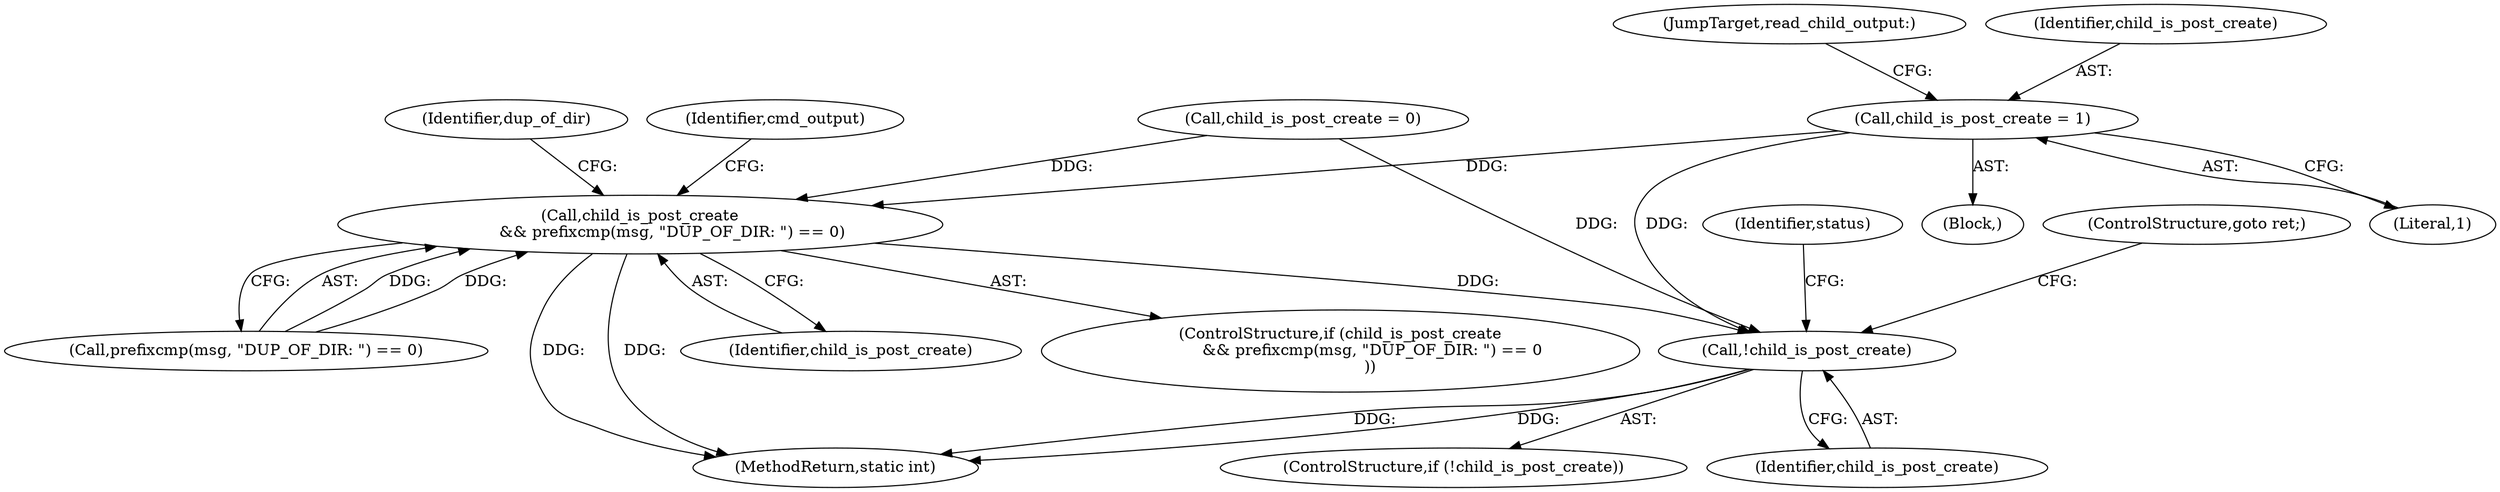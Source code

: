 digraph "0_abrt_8939398b82006ba1fec4ed491339fc075f43fc7c_0@API" {
"1000282" [label="(Call,child_is_post_create = 1)"];
"1000343" [label="(Call,child_is_post_create\n             && prefixcmp(msg, \"DUP_OF_DIR: \") == 0)"];
"1000386" [label="(Call,!child_is_post_create)"];
"1000386" [label="(Call,!child_is_post_create)"];
"1000345" [label="(Call,prefixcmp(msg, \"DUP_OF_DIR: \") == 0)"];
"1000352" [label="(Identifier,dup_of_dir)"];
"1000282" [label="(Call,child_is_post_create = 1)"];
"1000567" [label="(Call,child_is_post_create = 0)"];
"1000361" [label="(Identifier,cmd_output)"];
"1000343" [label="(Call,child_is_post_create\n             && prefixcmp(msg, \"DUP_OF_DIR: \") == 0)"];
"1000385" [label="(ControlStructure,if (!child_is_post_create))"];
"1000387" [label="(Identifier,child_is_post_create)"];
"1000285" [label="(JumpTarget,read_child_output:)"];
"1000284" [label="(Literal,1)"];
"1000344" [label="(Identifier,child_is_post_create)"];
"1000283" [label="(Identifier,child_is_post_create)"];
"1000391" [label="(Identifier,status)"];
"1000388" [label="(ControlStructure,goto ret;)"];
"1000342" [label="(ControlStructure,if (child_is_post_create\n             && prefixcmp(msg, \"DUP_OF_DIR: \") == 0\n            ))"];
"1000135" [label="(Block,)"];
"1000593" [label="(MethodReturn,static int)"];
"1000282" -> "1000135"  [label="AST: "];
"1000282" -> "1000284"  [label="CFG: "];
"1000283" -> "1000282"  [label="AST: "];
"1000284" -> "1000282"  [label="AST: "];
"1000285" -> "1000282"  [label="CFG: "];
"1000282" -> "1000343"  [label="DDG: "];
"1000282" -> "1000386"  [label="DDG: "];
"1000343" -> "1000342"  [label="AST: "];
"1000343" -> "1000344"  [label="CFG: "];
"1000343" -> "1000345"  [label="CFG: "];
"1000344" -> "1000343"  [label="AST: "];
"1000345" -> "1000343"  [label="AST: "];
"1000352" -> "1000343"  [label="CFG: "];
"1000361" -> "1000343"  [label="CFG: "];
"1000343" -> "1000593"  [label="DDG: "];
"1000343" -> "1000593"  [label="DDG: "];
"1000567" -> "1000343"  [label="DDG: "];
"1000345" -> "1000343"  [label="DDG: "];
"1000345" -> "1000343"  [label="DDG: "];
"1000343" -> "1000386"  [label="DDG: "];
"1000386" -> "1000385"  [label="AST: "];
"1000386" -> "1000387"  [label="CFG: "];
"1000387" -> "1000386"  [label="AST: "];
"1000388" -> "1000386"  [label="CFG: "];
"1000391" -> "1000386"  [label="CFG: "];
"1000386" -> "1000593"  [label="DDG: "];
"1000386" -> "1000593"  [label="DDG: "];
"1000567" -> "1000386"  [label="DDG: "];
}
